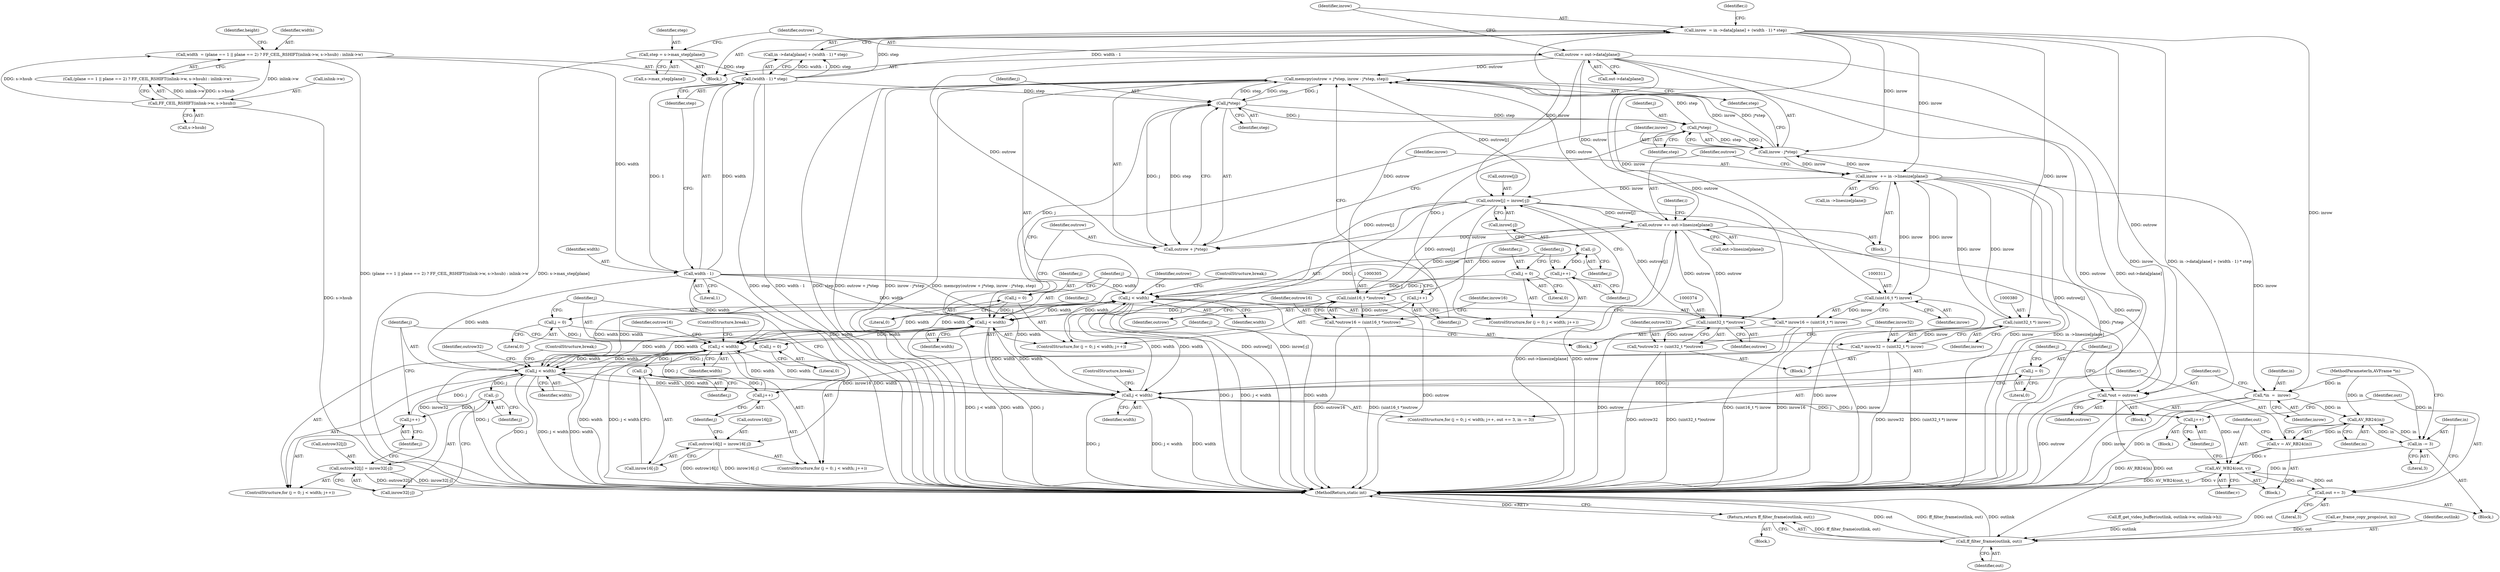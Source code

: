 digraph "0_FFmpeg_e43a0a232dbf6d3c161823c2e07c52e76227a1bc_4@API" {
"1000410" [label="(Call,memcpy(outrow + j*step, inrow - j*step, step))"];
"1000247" [label="(Call,outrow = out->data[plane])"];
"1000290" [label="(Call,outrow[j] = inrow[-j])"];
"1000254" [label="(Call,inrow  = in ->data[plane] + (width - 1) * step)"];
"1000262" [label="(Call,(width - 1) * step)"];
"1000263" [label="(Call,width - 1)"];
"1000199" [label="(Call,width  = (plane == 1 || plane == 2) ? FF_CEIL_RSHIFT(inlink->w, s->hsub) : inlink->w)"];
"1000209" [label="(Call,FF_CEIL_RSHIFT(inlink->w, s->hsub))"];
"1000240" [label="(Call,step = s->max_step[plane])"];
"1000422" [label="(Call,inrow  += in ->linesize[plane])"];
"1000310" [label="(Call,(uint16_t *) inrow)"];
"1000416" [label="(Call,inrow - j*step)"];
"1000418" [label="(Call,j*step)"];
"1000413" [label="(Call,j*step)"];
"1000405" [label="(Call,j < width)"];
"1000408" [label="(Call,j++)"];
"1000402" [label="(Call,j = 0)"];
"1000285" [label="(Call,j < width)"];
"1000288" [label="(Call,j++)"];
"1000296" [label="(Call,-j)"];
"1000282" [label="(Call,j = 0)"];
"1000317" [label="(Call,j < width)"];
"1000314" [label="(Call,j = 0)"];
"1000320" [label="(Call,j++)"];
"1000328" [label="(Call,-j)"];
"1000386" [label="(Call,j < width)"];
"1000383" [label="(Call,j = 0)"];
"1000389" [label="(Call,j++)"];
"1000397" [label="(Call,-j)"];
"1000345" [label="(Call,j < width)"];
"1000342" [label="(Call,j = 0)"];
"1000349" [label="(Call,j++)"];
"1000410" [label="(Call,memcpy(outrow + j*step, inrow - j*step, step))"];
"1000429" [label="(Call,outrow += out->linesize[plane])"];
"1000373" [label="(Call,(uint32_t *)outrow)"];
"1000304" [label="(Call,(uint16_t *)outrow)"];
"1000379" [label="(Call,(uint32_t *) inrow)"];
"1000411" [label="(Call,outrow + j*step)"];
"1000302" [label="(Call,*outrow16 = (uint16_t *)outrow)"];
"1000338" [label="(Call,*out = outrow)"];
"1000364" [label="(Call,AV_WB24(out, v))"];
"1000352" [label="(Call,out += 3)"];
"1000440" [label="(Call,ff_filter_frame(outlink, out))"];
"1000439" [label="(Return,return ff_filter_frame(outlink, out);)"];
"1000371" [label="(Call,*outrow32 = (uint32_t *)outrow)"];
"1000308" [label="(Call,* inrow16 = (uint16_t *) inrow)"];
"1000322" [label="(Call,outrow16[j] = inrow16[-j])"];
"1000334" [label="(Call,*in  =  inrow)"];
"1000362" [label="(Call,AV_RB24(in))"];
"1000355" [label="(Call,in -= 3)"];
"1000360" [label="(Call,v = AV_RB24(in))"];
"1000377" [label="(Call,* inrow32 = (uint32_t *) inrow)"];
"1000391" [label="(Call,outrow32[j] = inrow32[-j])"];
"1000423" [label="(Identifier,inrow)"];
"1000263" [label="(Call,width - 1)"];
"1000249" [label="(Call,out->data[plane])"];
"1000357" [label="(Literal,3)"];
"1000422" [label="(Call,inrow  += in ->linesize[plane])"];
"1000371" [label="(Call,*outrow32 = (uint32_t *)outrow)"];
"1000393" [label="(Identifier,outrow32)"];
"1000384" [label="(Identifier,j)"];
"1000378" [label="(Identifier,inrow32)"];
"1000392" [label="(Call,outrow32[j])"];
"1000320" [label="(Call,j++)"];
"1000303" [label="(Identifier,outrow16)"];
"1000213" [label="(Call,s->hsub)"];
"1000199" [label="(Call,width  = (plane == 1 || plane == 2) ? FF_CEIL_RSHIFT(inlink->w, s->hsub) : inlink->w)"];
"1000406" [label="(Identifier,j)"];
"1000360" [label="(Call,v = AV_RB24(in))"];
"1000266" [label="(Identifier,step)"];
"1000297" [label="(Identifier,j)"];
"1000291" [label="(Call,outrow[j])"];
"1000292" [label="(Identifier,outrow)"];
"1000377" [label="(Call,* inrow32 = (uint32_t *) inrow)"];
"1000275" [label="(Identifier,i)"];
"1000281" [label="(ControlStructure,for (j = 0; j < width; j++))"];
"1000254" [label="(Call,inrow  = in ->data[plane] + (width - 1) * step)"];
"1000407" [label="(Identifier,width)"];
"1000345" [label="(Call,j < width)"];
"1000304" [label="(Call,(uint16_t *)outrow)"];
"1000439" [label="(Return,return ff_filter_frame(outlink, out);)"];
"1000134" [label="(Call,ff_get_video_buffer(outlink, outlink->w, outlink->h))"];
"1000391" [label="(Call,outrow32[j] = inrow32[-j])"];
"1000390" [label="(Identifier,j)"];
"1000440" [label="(Call,ff_filter_frame(outlink, out))"];
"1000282" [label="(Call,j = 0)"];
"1000312" [label="(Identifier,inrow)"];
"1000398" [label="(Identifier,j)"];
"1000410" [label="(Call,memcpy(outrow + j*step, inrow - j*step, step))"];
"1000419" [label="(Identifier,j)"];
"1000366" [label="(Identifier,v)"];
"1000349" [label="(Call,j++)"];
"1000344" [label="(Literal,0)"];
"1000369" [label="(Block,)"];
"1000356" [label="(Identifier,in)"];
"1000306" [label="(Identifier,outrow)"];
"1000361" [label="(Identifier,v)"];
"1000300" [label="(Block,)"];
"1000382" [label="(ControlStructure,for (j = 0; j < width; j++))"];
"1000430" [label="(Identifier,outrow)"];
"1000104" [label="(Block,)"];
"1000340" [label="(Identifier,outrow)"];
"1000373" [label="(Call,(uint32_t *)outrow)"];
"1000288" [label="(Call,j++)"];
"1000294" [label="(Call,inrow[-j])"];
"1000328" [label="(Call,-j)"];
"1000286" [label="(Identifier,j)"];
"1000339" [label="(Identifier,out)"];
"1000418" [label="(Call,j*step)"];
"1000309" [label="(Identifier,inrow16)"];
"1000283" [label="(Identifier,j)"];
"1000367" [label="(ControlStructure,break;)"];
"1000364" [label="(Call,AV_WB24(out, v))"];
"1000290" [label="(Call,outrow[j] = inrow[-j])"];
"1000329" [label="(Identifier,j)"];
"1000318" [label="(Identifier,j)"];
"1000412" [label="(Identifier,outrow)"];
"1000417" [label="(Identifier,inrow)"];
"1000363" [label="(Identifier,in)"];
"1000323" [label="(Call,outrow16[j])"];
"1000350" [label="(Identifier,j)"];
"1000411" [label="(Call,outrow + j*step)"];
"1000385" [label="(Literal,0)"];
"1000381" [label="(Identifier,inrow)"];
"1000346" [label="(Identifier,j)"];
"1000399" [label="(ControlStructure,break;)"];
"1000284" [label="(Literal,0)"];
"1000343" [label="(Identifier,j)"];
"1000375" [label="(Identifier,outrow)"];
"1000313" [label="(ControlStructure,for (j = 0; j < width; j++))"];
"1000287" [label="(Identifier,width)"];
"1000362" [label="(Call,AV_RB24(in))"];
"1000221" [label="(Identifier,height)"];
"1000332" [label="(Block,)"];
"1000421" [label="(Identifier,step)"];
"1000298" [label="(ControlStructure,break;)"];
"1000342" [label="(Call,j = 0)"];
"1000387" [label="(Identifier,j)"];
"1000240" [label="(Call,step = s->max_step[plane])"];
"1000354" [label="(Literal,3)"];
"1000324" [label="(Identifier,outrow16)"];
"1000403" [label="(Identifier,j)"];
"1000401" [label="(ControlStructure,for (j = 0; j < width; j++))"];
"1000103" [label="(MethodParameterIn,AVFrame *in)"];
"1000352" [label="(Call,out += 3)"];
"1000302" [label="(Call,*outrow16 = (uint16_t *)outrow)"];
"1000424" [label="(Call,in ->linesize[plane])"];
"1000413" [label="(Call,j*step)"];
"1000201" [label="(Call,(plane == 1 || plane == 2) ? FF_CEIL_RSHIFT(inlink->w, s->hsub) : inlink->w)"];
"1000315" [label="(Identifier,j)"];
"1000317" [label="(Call,j < width)"];
"1000395" [label="(Call,inrow32[-j])"];
"1000247" [label="(Call,outrow = out->data[plane])"];
"1000256" [label="(Call,in ->data[plane] + (width - 1) * step)"];
"1000209" [label="(Call,FF_CEIL_RSHIFT(inlink->w, s->hsub))"];
"1000296" [label="(Call,-j)"];
"1000358" [label="(Block,)"];
"1000200" [label="(Identifier,width)"];
"1000314" [label="(Call,j = 0)"];
"1000264" [label="(Identifier,width)"];
"1000338" [label="(Call,*out = outrow)"];
"1000330" [label="(ControlStructure,break;)"];
"1000348" [label="(Block,)"];
"1000322" [label="(Call,outrow16[j] = inrow16[-j])"];
"1000443" [label="(MethodReturn,static int)"];
"1000310" [label="(Call,(uint16_t *) inrow)"];
"1000429" [label="(Call,outrow += out->linesize[plane])"];
"1000431" [label="(Call,out->linesize[plane])"];
"1000409" [label="(Identifier,j)"];
"1000351" [label="(Block,)"];
"1000388" [label="(Identifier,width)"];
"1000248" [label="(Identifier,outrow)"];
"1000197" [label="(Block,)"];
"1000269" [label="(Identifier,i)"];
"1000397" [label="(Call,-j)"];
"1000326" [label="(Call,inrow16[-j])"];
"1000386" [label="(Call,j < width)"];
"1000265" [label="(Literal,1)"];
"1000365" [label="(Identifier,out)"];
"1000415" [label="(Identifier,step)"];
"1000416" [label="(Call,inrow - j*step)"];
"1000402" [label="(Call,j = 0)"];
"1000334" [label="(Call,*in  =  inrow)"];
"1000242" [label="(Call,s->max_step[plane])"];
"1000383" [label="(Call,j = 0)"];
"1000262" [label="(Call,(width - 1) * step)"];
"1000210" [label="(Call,inlink->w)"];
"1000389" [label="(Call,j++)"];
"1000289" [label="(Identifier,j)"];
"1000372" [label="(Identifier,outrow32)"];
"1000404" [label="(Literal,0)"];
"1000341" [label="(ControlStructure,for (j = 0; j < width; j++, out += 3, in -= 3))"];
"1000241" [label="(Identifier,step)"];
"1000308" [label="(Call,* inrow16 = (uint16_t *) inrow)"];
"1000408" [label="(Call,j++)"];
"1000347" [label="(Identifier,width)"];
"1000442" [label="(Identifier,out)"];
"1000335" [label="(Identifier,in)"];
"1000379" [label="(Call,(uint32_t *) inrow)"];
"1000355" [label="(Call,in -= 3)"];
"1000285" [label="(Call,j < width)"];
"1000414" [label="(Identifier,j)"];
"1000319" [label="(Identifier,width)"];
"1000316" [label="(Literal,0)"];
"1000321" [label="(Identifier,j)"];
"1000152" [label="(Call,av_frame_copy_props(out, in))"];
"1000353" [label="(Identifier,out)"];
"1000336" [label="(Identifier,inrow)"];
"1000276" [label="(Block,)"];
"1000420" [label="(Identifier,step)"];
"1000441" [label="(Identifier,outlink)"];
"1000255" [label="(Identifier,inrow)"];
"1000405" [label="(Call,j < width)"];
"1000410" -> "1000401"  [label="AST: "];
"1000410" -> "1000421"  [label="CFG: "];
"1000411" -> "1000410"  [label="AST: "];
"1000416" -> "1000410"  [label="AST: "];
"1000421" -> "1000410"  [label="AST: "];
"1000409" -> "1000410"  [label="CFG: "];
"1000410" -> "1000443"  [label="DDG: outrow + j*step"];
"1000410" -> "1000443"  [label="DDG: inrow - j*step"];
"1000410" -> "1000443"  [label="DDG: memcpy(outrow + j*step, inrow - j*step, step)"];
"1000410" -> "1000443"  [label="DDG: step"];
"1000247" -> "1000410"  [label="DDG: outrow"];
"1000290" -> "1000410"  [label="DDG: outrow[j]"];
"1000429" -> "1000410"  [label="DDG: outrow"];
"1000413" -> "1000410"  [label="DDG: j"];
"1000413" -> "1000410"  [label="DDG: step"];
"1000410" -> "1000413"  [label="DDG: step"];
"1000416" -> "1000410"  [label="DDG: inrow"];
"1000416" -> "1000410"  [label="DDG: j*step"];
"1000418" -> "1000410"  [label="DDG: step"];
"1000247" -> "1000197"  [label="AST: "];
"1000247" -> "1000249"  [label="CFG: "];
"1000248" -> "1000247"  [label="AST: "];
"1000249" -> "1000247"  [label="AST: "];
"1000255" -> "1000247"  [label="CFG: "];
"1000247" -> "1000443"  [label="DDG: outrow"];
"1000247" -> "1000443"  [label="DDG: out->data[plane]"];
"1000247" -> "1000304"  [label="DDG: outrow"];
"1000247" -> "1000338"  [label="DDG: outrow"];
"1000247" -> "1000373"  [label="DDG: outrow"];
"1000247" -> "1000411"  [label="DDG: outrow"];
"1000247" -> "1000429"  [label="DDG: outrow"];
"1000290" -> "1000281"  [label="AST: "];
"1000290" -> "1000294"  [label="CFG: "];
"1000291" -> "1000290"  [label="AST: "];
"1000294" -> "1000290"  [label="AST: "];
"1000289" -> "1000290"  [label="CFG: "];
"1000290" -> "1000443"  [label="DDG: outrow[j]"];
"1000290" -> "1000443"  [label="DDG: inrow[-j]"];
"1000254" -> "1000290"  [label="DDG: inrow"];
"1000422" -> "1000290"  [label="DDG: inrow"];
"1000290" -> "1000304"  [label="DDG: outrow[j]"];
"1000290" -> "1000338"  [label="DDG: outrow[j]"];
"1000290" -> "1000373"  [label="DDG: outrow[j]"];
"1000290" -> "1000411"  [label="DDG: outrow[j]"];
"1000290" -> "1000429"  [label="DDG: outrow[j]"];
"1000254" -> "1000197"  [label="AST: "];
"1000254" -> "1000256"  [label="CFG: "];
"1000255" -> "1000254"  [label="AST: "];
"1000256" -> "1000254"  [label="AST: "];
"1000269" -> "1000254"  [label="CFG: "];
"1000254" -> "1000443"  [label="DDG: inrow"];
"1000254" -> "1000443"  [label="DDG: in ->data[plane] + (width - 1) * step"];
"1000262" -> "1000254"  [label="DDG: width - 1"];
"1000262" -> "1000254"  [label="DDG: step"];
"1000254" -> "1000310"  [label="DDG: inrow"];
"1000254" -> "1000334"  [label="DDG: inrow"];
"1000254" -> "1000379"  [label="DDG: inrow"];
"1000254" -> "1000416"  [label="DDG: inrow"];
"1000254" -> "1000422"  [label="DDG: inrow"];
"1000262" -> "1000256"  [label="AST: "];
"1000262" -> "1000266"  [label="CFG: "];
"1000263" -> "1000262"  [label="AST: "];
"1000266" -> "1000262"  [label="AST: "];
"1000256" -> "1000262"  [label="CFG: "];
"1000262" -> "1000443"  [label="DDG: width - 1"];
"1000262" -> "1000443"  [label="DDG: step"];
"1000262" -> "1000256"  [label="DDG: width - 1"];
"1000262" -> "1000256"  [label="DDG: step"];
"1000263" -> "1000262"  [label="DDG: width"];
"1000263" -> "1000262"  [label="DDG: 1"];
"1000240" -> "1000262"  [label="DDG: step"];
"1000262" -> "1000413"  [label="DDG: step"];
"1000263" -> "1000265"  [label="CFG: "];
"1000264" -> "1000263"  [label="AST: "];
"1000265" -> "1000263"  [label="AST: "];
"1000266" -> "1000263"  [label="CFG: "];
"1000263" -> "1000443"  [label="DDG: width"];
"1000199" -> "1000263"  [label="DDG: width"];
"1000263" -> "1000285"  [label="DDG: width"];
"1000263" -> "1000317"  [label="DDG: width"];
"1000263" -> "1000345"  [label="DDG: width"];
"1000263" -> "1000386"  [label="DDG: width"];
"1000263" -> "1000405"  [label="DDG: width"];
"1000199" -> "1000197"  [label="AST: "];
"1000199" -> "1000201"  [label="CFG: "];
"1000200" -> "1000199"  [label="AST: "];
"1000201" -> "1000199"  [label="AST: "];
"1000221" -> "1000199"  [label="CFG: "];
"1000199" -> "1000443"  [label="DDG: (plane == 1 || plane == 2) ? FF_CEIL_RSHIFT(inlink->w, s->hsub) : inlink->w"];
"1000209" -> "1000199"  [label="DDG: inlink->w"];
"1000209" -> "1000199"  [label="DDG: s->hsub"];
"1000209" -> "1000201"  [label="AST: "];
"1000209" -> "1000213"  [label="CFG: "];
"1000210" -> "1000209"  [label="AST: "];
"1000213" -> "1000209"  [label="AST: "];
"1000201" -> "1000209"  [label="CFG: "];
"1000209" -> "1000443"  [label="DDG: s->hsub"];
"1000209" -> "1000201"  [label="DDG: inlink->w"];
"1000209" -> "1000201"  [label="DDG: s->hsub"];
"1000240" -> "1000197"  [label="AST: "];
"1000240" -> "1000242"  [label="CFG: "];
"1000241" -> "1000240"  [label="AST: "];
"1000242" -> "1000240"  [label="AST: "];
"1000248" -> "1000240"  [label="CFG: "];
"1000240" -> "1000443"  [label="DDG: s->max_step[plane]"];
"1000422" -> "1000276"  [label="AST: "];
"1000422" -> "1000424"  [label="CFG: "];
"1000423" -> "1000422"  [label="AST: "];
"1000424" -> "1000422"  [label="AST: "];
"1000430" -> "1000422"  [label="CFG: "];
"1000422" -> "1000443"  [label="DDG: inrow"];
"1000422" -> "1000443"  [label="DDG: in ->linesize[plane]"];
"1000422" -> "1000310"  [label="DDG: inrow"];
"1000422" -> "1000334"  [label="DDG: inrow"];
"1000422" -> "1000379"  [label="DDG: inrow"];
"1000422" -> "1000416"  [label="DDG: inrow"];
"1000310" -> "1000422"  [label="DDG: inrow"];
"1000416" -> "1000422"  [label="DDG: inrow"];
"1000379" -> "1000422"  [label="DDG: inrow"];
"1000310" -> "1000308"  [label="AST: "];
"1000310" -> "1000312"  [label="CFG: "];
"1000311" -> "1000310"  [label="AST: "];
"1000312" -> "1000310"  [label="AST: "];
"1000308" -> "1000310"  [label="CFG: "];
"1000310" -> "1000443"  [label="DDG: inrow"];
"1000310" -> "1000308"  [label="DDG: inrow"];
"1000416" -> "1000418"  [label="CFG: "];
"1000417" -> "1000416"  [label="AST: "];
"1000418" -> "1000416"  [label="AST: "];
"1000421" -> "1000416"  [label="CFG: "];
"1000416" -> "1000443"  [label="DDG: j*step"];
"1000418" -> "1000416"  [label="DDG: j"];
"1000418" -> "1000416"  [label="DDG: step"];
"1000418" -> "1000420"  [label="CFG: "];
"1000419" -> "1000418"  [label="AST: "];
"1000420" -> "1000418"  [label="AST: "];
"1000418" -> "1000408"  [label="DDG: j"];
"1000413" -> "1000418"  [label="DDG: j"];
"1000413" -> "1000418"  [label="DDG: step"];
"1000413" -> "1000411"  [label="AST: "];
"1000413" -> "1000415"  [label="CFG: "];
"1000414" -> "1000413"  [label="AST: "];
"1000415" -> "1000413"  [label="AST: "];
"1000411" -> "1000413"  [label="CFG: "];
"1000413" -> "1000411"  [label="DDG: j"];
"1000413" -> "1000411"  [label="DDG: step"];
"1000405" -> "1000413"  [label="DDG: j"];
"1000405" -> "1000401"  [label="AST: "];
"1000405" -> "1000407"  [label="CFG: "];
"1000406" -> "1000405"  [label="AST: "];
"1000407" -> "1000405"  [label="AST: "];
"1000412" -> "1000405"  [label="CFG: "];
"1000423" -> "1000405"  [label="CFG: "];
"1000405" -> "1000443"  [label="DDG: j < width"];
"1000405" -> "1000443"  [label="DDG: width"];
"1000405" -> "1000443"  [label="DDG: j"];
"1000405" -> "1000285"  [label="DDG: width"];
"1000405" -> "1000317"  [label="DDG: width"];
"1000405" -> "1000345"  [label="DDG: width"];
"1000405" -> "1000386"  [label="DDG: width"];
"1000408" -> "1000405"  [label="DDG: j"];
"1000402" -> "1000405"  [label="DDG: j"];
"1000285" -> "1000405"  [label="DDG: width"];
"1000317" -> "1000405"  [label="DDG: width"];
"1000386" -> "1000405"  [label="DDG: width"];
"1000345" -> "1000405"  [label="DDG: width"];
"1000408" -> "1000401"  [label="AST: "];
"1000408" -> "1000409"  [label="CFG: "];
"1000409" -> "1000408"  [label="AST: "];
"1000406" -> "1000408"  [label="CFG: "];
"1000402" -> "1000401"  [label="AST: "];
"1000402" -> "1000404"  [label="CFG: "];
"1000403" -> "1000402"  [label="AST: "];
"1000404" -> "1000402"  [label="AST: "];
"1000406" -> "1000402"  [label="CFG: "];
"1000285" -> "1000281"  [label="AST: "];
"1000285" -> "1000287"  [label="CFG: "];
"1000286" -> "1000285"  [label="AST: "];
"1000287" -> "1000285"  [label="AST: "];
"1000292" -> "1000285"  [label="CFG: "];
"1000298" -> "1000285"  [label="CFG: "];
"1000285" -> "1000443"  [label="DDG: j"];
"1000285" -> "1000443"  [label="DDG: j < width"];
"1000285" -> "1000443"  [label="DDG: width"];
"1000288" -> "1000285"  [label="DDG: j"];
"1000282" -> "1000285"  [label="DDG: j"];
"1000317" -> "1000285"  [label="DDG: width"];
"1000386" -> "1000285"  [label="DDG: width"];
"1000345" -> "1000285"  [label="DDG: width"];
"1000285" -> "1000296"  [label="DDG: j"];
"1000285" -> "1000317"  [label="DDG: width"];
"1000285" -> "1000345"  [label="DDG: width"];
"1000285" -> "1000386"  [label="DDG: width"];
"1000288" -> "1000281"  [label="AST: "];
"1000288" -> "1000289"  [label="CFG: "];
"1000289" -> "1000288"  [label="AST: "];
"1000286" -> "1000288"  [label="CFG: "];
"1000296" -> "1000288"  [label="DDG: j"];
"1000296" -> "1000294"  [label="AST: "];
"1000296" -> "1000297"  [label="CFG: "];
"1000297" -> "1000296"  [label="AST: "];
"1000294" -> "1000296"  [label="CFG: "];
"1000282" -> "1000281"  [label="AST: "];
"1000282" -> "1000284"  [label="CFG: "];
"1000283" -> "1000282"  [label="AST: "];
"1000284" -> "1000282"  [label="AST: "];
"1000286" -> "1000282"  [label="CFG: "];
"1000317" -> "1000313"  [label="AST: "];
"1000317" -> "1000319"  [label="CFG: "];
"1000318" -> "1000317"  [label="AST: "];
"1000319" -> "1000317"  [label="AST: "];
"1000324" -> "1000317"  [label="CFG: "];
"1000330" -> "1000317"  [label="CFG: "];
"1000317" -> "1000443"  [label="DDG: j"];
"1000317" -> "1000443"  [label="DDG: width"];
"1000317" -> "1000443"  [label="DDG: j < width"];
"1000314" -> "1000317"  [label="DDG: j"];
"1000320" -> "1000317"  [label="DDG: j"];
"1000386" -> "1000317"  [label="DDG: width"];
"1000345" -> "1000317"  [label="DDG: width"];
"1000317" -> "1000328"  [label="DDG: j"];
"1000317" -> "1000345"  [label="DDG: width"];
"1000317" -> "1000386"  [label="DDG: width"];
"1000314" -> "1000313"  [label="AST: "];
"1000314" -> "1000316"  [label="CFG: "];
"1000315" -> "1000314"  [label="AST: "];
"1000316" -> "1000314"  [label="AST: "];
"1000318" -> "1000314"  [label="CFG: "];
"1000320" -> "1000313"  [label="AST: "];
"1000320" -> "1000321"  [label="CFG: "];
"1000321" -> "1000320"  [label="AST: "];
"1000318" -> "1000320"  [label="CFG: "];
"1000328" -> "1000320"  [label="DDG: j"];
"1000328" -> "1000326"  [label="AST: "];
"1000328" -> "1000329"  [label="CFG: "];
"1000329" -> "1000328"  [label="AST: "];
"1000326" -> "1000328"  [label="CFG: "];
"1000386" -> "1000382"  [label="AST: "];
"1000386" -> "1000388"  [label="CFG: "];
"1000387" -> "1000386"  [label="AST: "];
"1000388" -> "1000386"  [label="AST: "];
"1000393" -> "1000386"  [label="CFG: "];
"1000399" -> "1000386"  [label="CFG: "];
"1000386" -> "1000443"  [label="DDG: width"];
"1000386" -> "1000443"  [label="DDG: j"];
"1000386" -> "1000443"  [label="DDG: j < width"];
"1000386" -> "1000345"  [label="DDG: width"];
"1000383" -> "1000386"  [label="DDG: j"];
"1000389" -> "1000386"  [label="DDG: j"];
"1000345" -> "1000386"  [label="DDG: width"];
"1000386" -> "1000397"  [label="DDG: j"];
"1000383" -> "1000382"  [label="AST: "];
"1000383" -> "1000385"  [label="CFG: "];
"1000384" -> "1000383"  [label="AST: "];
"1000385" -> "1000383"  [label="AST: "];
"1000387" -> "1000383"  [label="CFG: "];
"1000389" -> "1000382"  [label="AST: "];
"1000389" -> "1000390"  [label="CFG: "];
"1000390" -> "1000389"  [label="AST: "];
"1000387" -> "1000389"  [label="CFG: "];
"1000397" -> "1000389"  [label="DDG: j"];
"1000397" -> "1000395"  [label="AST: "];
"1000397" -> "1000398"  [label="CFG: "];
"1000398" -> "1000397"  [label="AST: "];
"1000395" -> "1000397"  [label="CFG: "];
"1000345" -> "1000341"  [label="AST: "];
"1000345" -> "1000347"  [label="CFG: "];
"1000346" -> "1000345"  [label="AST: "];
"1000347" -> "1000345"  [label="AST: "];
"1000361" -> "1000345"  [label="CFG: "];
"1000367" -> "1000345"  [label="CFG: "];
"1000345" -> "1000443"  [label="DDG: width"];
"1000345" -> "1000443"  [label="DDG: j"];
"1000345" -> "1000443"  [label="DDG: j < width"];
"1000342" -> "1000345"  [label="DDG: j"];
"1000349" -> "1000345"  [label="DDG: j"];
"1000345" -> "1000349"  [label="DDG: j"];
"1000342" -> "1000341"  [label="AST: "];
"1000342" -> "1000344"  [label="CFG: "];
"1000343" -> "1000342"  [label="AST: "];
"1000344" -> "1000342"  [label="AST: "];
"1000346" -> "1000342"  [label="CFG: "];
"1000349" -> "1000348"  [label="AST: "];
"1000349" -> "1000350"  [label="CFG: "];
"1000350" -> "1000349"  [label="AST: "];
"1000353" -> "1000349"  [label="CFG: "];
"1000429" -> "1000276"  [label="AST: "];
"1000429" -> "1000431"  [label="CFG: "];
"1000430" -> "1000429"  [label="AST: "];
"1000431" -> "1000429"  [label="AST: "];
"1000275" -> "1000429"  [label="CFG: "];
"1000429" -> "1000443"  [label="DDG: out->linesize[plane]"];
"1000429" -> "1000443"  [label="DDG: outrow"];
"1000429" -> "1000304"  [label="DDG: outrow"];
"1000429" -> "1000338"  [label="DDG: outrow"];
"1000429" -> "1000373"  [label="DDG: outrow"];
"1000429" -> "1000411"  [label="DDG: outrow"];
"1000373" -> "1000429"  [label="DDG: outrow"];
"1000304" -> "1000429"  [label="DDG: outrow"];
"1000373" -> "1000371"  [label="AST: "];
"1000373" -> "1000375"  [label="CFG: "];
"1000374" -> "1000373"  [label="AST: "];
"1000375" -> "1000373"  [label="AST: "];
"1000371" -> "1000373"  [label="CFG: "];
"1000373" -> "1000443"  [label="DDG: outrow"];
"1000373" -> "1000371"  [label="DDG: outrow"];
"1000304" -> "1000302"  [label="AST: "];
"1000304" -> "1000306"  [label="CFG: "];
"1000305" -> "1000304"  [label="AST: "];
"1000306" -> "1000304"  [label="AST: "];
"1000302" -> "1000304"  [label="CFG: "];
"1000304" -> "1000443"  [label="DDG: outrow"];
"1000304" -> "1000302"  [label="DDG: outrow"];
"1000379" -> "1000377"  [label="AST: "];
"1000379" -> "1000381"  [label="CFG: "];
"1000380" -> "1000379"  [label="AST: "];
"1000381" -> "1000379"  [label="AST: "];
"1000377" -> "1000379"  [label="CFG: "];
"1000379" -> "1000443"  [label="DDG: inrow"];
"1000379" -> "1000377"  [label="DDG: inrow"];
"1000412" -> "1000411"  [label="AST: "];
"1000417" -> "1000411"  [label="CFG: "];
"1000302" -> "1000300"  [label="AST: "];
"1000303" -> "1000302"  [label="AST: "];
"1000309" -> "1000302"  [label="CFG: "];
"1000302" -> "1000443"  [label="DDG: (uint16_t *)outrow"];
"1000302" -> "1000443"  [label="DDG: outrow16"];
"1000338" -> "1000332"  [label="AST: "];
"1000338" -> "1000340"  [label="CFG: "];
"1000339" -> "1000338"  [label="AST: "];
"1000340" -> "1000338"  [label="AST: "];
"1000343" -> "1000338"  [label="CFG: "];
"1000338" -> "1000443"  [label="DDG: outrow"];
"1000338" -> "1000364"  [label="DDG: out"];
"1000338" -> "1000440"  [label="DDG: out"];
"1000364" -> "1000358"  [label="AST: "];
"1000364" -> "1000366"  [label="CFG: "];
"1000365" -> "1000364"  [label="AST: "];
"1000366" -> "1000364"  [label="AST: "];
"1000350" -> "1000364"  [label="CFG: "];
"1000364" -> "1000443"  [label="DDG: AV_WB24(out, v)"];
"1000364" -> "1000443"  [label="DDG: v"];
"1000364" -> "1000352"  [label="DDG: out"];
"1000352" -> "1000364"  [label="DDG: out"];
"1000360" -> "1000364"  [label="DDG: v"];
"1000352" -> "1000351"  [label="AST: "];
"1000352" -> "1000354"  [label="CFG: "];
"1000353" -> "1000352"  [label="AST: "];
"1000354" -> "1000352"  [label="AST: "];
"1000356" -> "1000352"  [label="CFG: "];
"1000352" -> "1000440"  [label="DDG: out"];
"1000440" -> "1000439"  [label="AST: "];
"1000440" -> "1000442"  [label="CFG: "];
"1000441" -> "1000440"  [label="AST: "];
"1000442" -> "1000440"  [label="AST: "];
"1000439" -> "1000440"  [label="CFG: "];
"1000440" -> "1000443"  [label="DDG: out"];
"1000440" -> "1000443"  [label="DDG: ff_filter_frame(outlink, out)"];
"1000440" -> "1000443"  [label="DDG: outlink"];
"1000440" -> "1000439"  [label="DDG: ff_filter_frame(outlink, out)"];
"1000134" -> "1000440"  [label="DDG: outlink"];
"1000152" -> "1000440"  [label="DDG: out"];
"1000439" -> "1000104"  [label="AST: "];
"1000443" -> "1000439"  [label="CFG: "];
"1000439" -> "1000443"  [label="DDG: <RET>"];
"1000371" -> "1000369"  [label="AST: "];
"1000372" -> "1000371"  [label="AST: "];
"1000378" -> "1000371"  [label="CFG: "];
"1000371" -> "1000443"  [label="DDG: (uint32_t *)outrow"];
"1000371" -> "1000443"  [label="DDG: outrow32"];
"1000308" -> "1000300"  [label="AST: "];
"1000309" -> "1000308"  [label="AST: "];
"1000315" -> "1000308"  [label="CFG: "];
"1000308" -> "1000443"  [label="DDG: (uint16_t *) inrow"];
"1000308" -> "1000443"  [label="DDG: inrow16"];
"1000308" -> "1000322"  [label="DDG: inrow16"];
"1000322" -> "1000313"  [label="AST: "];
"1000322" -> "1000326"  [label="CFG: "];
"1000323" -> "1000322"  [label="AST: "];
"1000326" -> "1000322"  [label="AST: "];
"1000321" -> "1000322"  [label="CFG: "];
"1000322" -> "1000443"  [label="DDG: inrow16[-j]"];
"1000322" -> "1000443"  [label="DDG: outrow16[j]"];
"1000334" -> "1000332"  [label="AST: "];
"1000334" -> "1000336"  [label="CFG: "];
"1000335" -> "1000334"  [label="AST: "];
"1000336" -> "1000334"  [label="AST: "];
"1000339" -> "1000334"  [label="CFG: "];
"1000334" -> "1000443"  [label="DDG: inrow"];
"1000334" -> "1000443"  [label="DDG: in"];
"1000103" -> "1000334"  [label="DDG: in"];
"1000334" -> "1000362"  [label="DDG: in"];
"1000362" -> "1000360"  [label="AST: "];
"1000362" -> "1000363"  [label="CFG: "];
"1000363" -> "1000362"  [label="AST: "];
"1000360" -> "1000362"  [label="CFG: "];
"1000362" -> "1000355"  [label="DDG: in"];
"1000362" -> "1000360"  [label="DDG: in"];
"1000355" -> "1000362"  [label="DDG: in"];
"1000103" -> "1000362"  [label="DDG: in"];
"1000355" -> "1000351"  [label="AST: "];
"1000355" -> "1000357"  [label="CFG: "];
"1000356" -> "1000355"  [label="AST: "];
"1000357" -> "1000355"  [label="AST: "];
"1000346" -> "1000355"  [label="CFG: "];
"1000355" -> "1000443"  [label="DDG: in"];
"1000103" -> "1000355"  [label="DDG: in"];
"1000360" -> "1000358"  [label="AST: "];
"1000361" -> "1000360"  [label="AST: "];
"1000365" -> "1000360"  [label="CFG: "];
"1000360" -> "1000443"  [label="DDG: AV_RB24(in)"];
"1000377" -> "1000369"  [label="AST: "];
"1000378" -> "1000377"  [label="AST: "];
"1000384" -> "1000377"  [label="CFG: "];
"1000377" -> "1000443"  [label="DDG: (uint32_t *) inrow"];
"1000377" -> "1000443"  [label="DDG: inrow32"];
"1000377" -> "1000391"  [label="DDG: inrow32"];
"1000391" -> "1000382"  [label="AST: "];
"1000391" -> "1000395"  [label="CFG: "];
"1000392" -> "1000391"  [label="AST: "];
"1000395" -> "1000391"  [label="AST: "];
"1000390" -> "1000391"  [label="CFG: "];
"1000391" -> "1000443"  [label="DDG: outrow32[j]"];
"1000391" -> "1000443"  [label="DDG: inrow32[-j]"];
}
